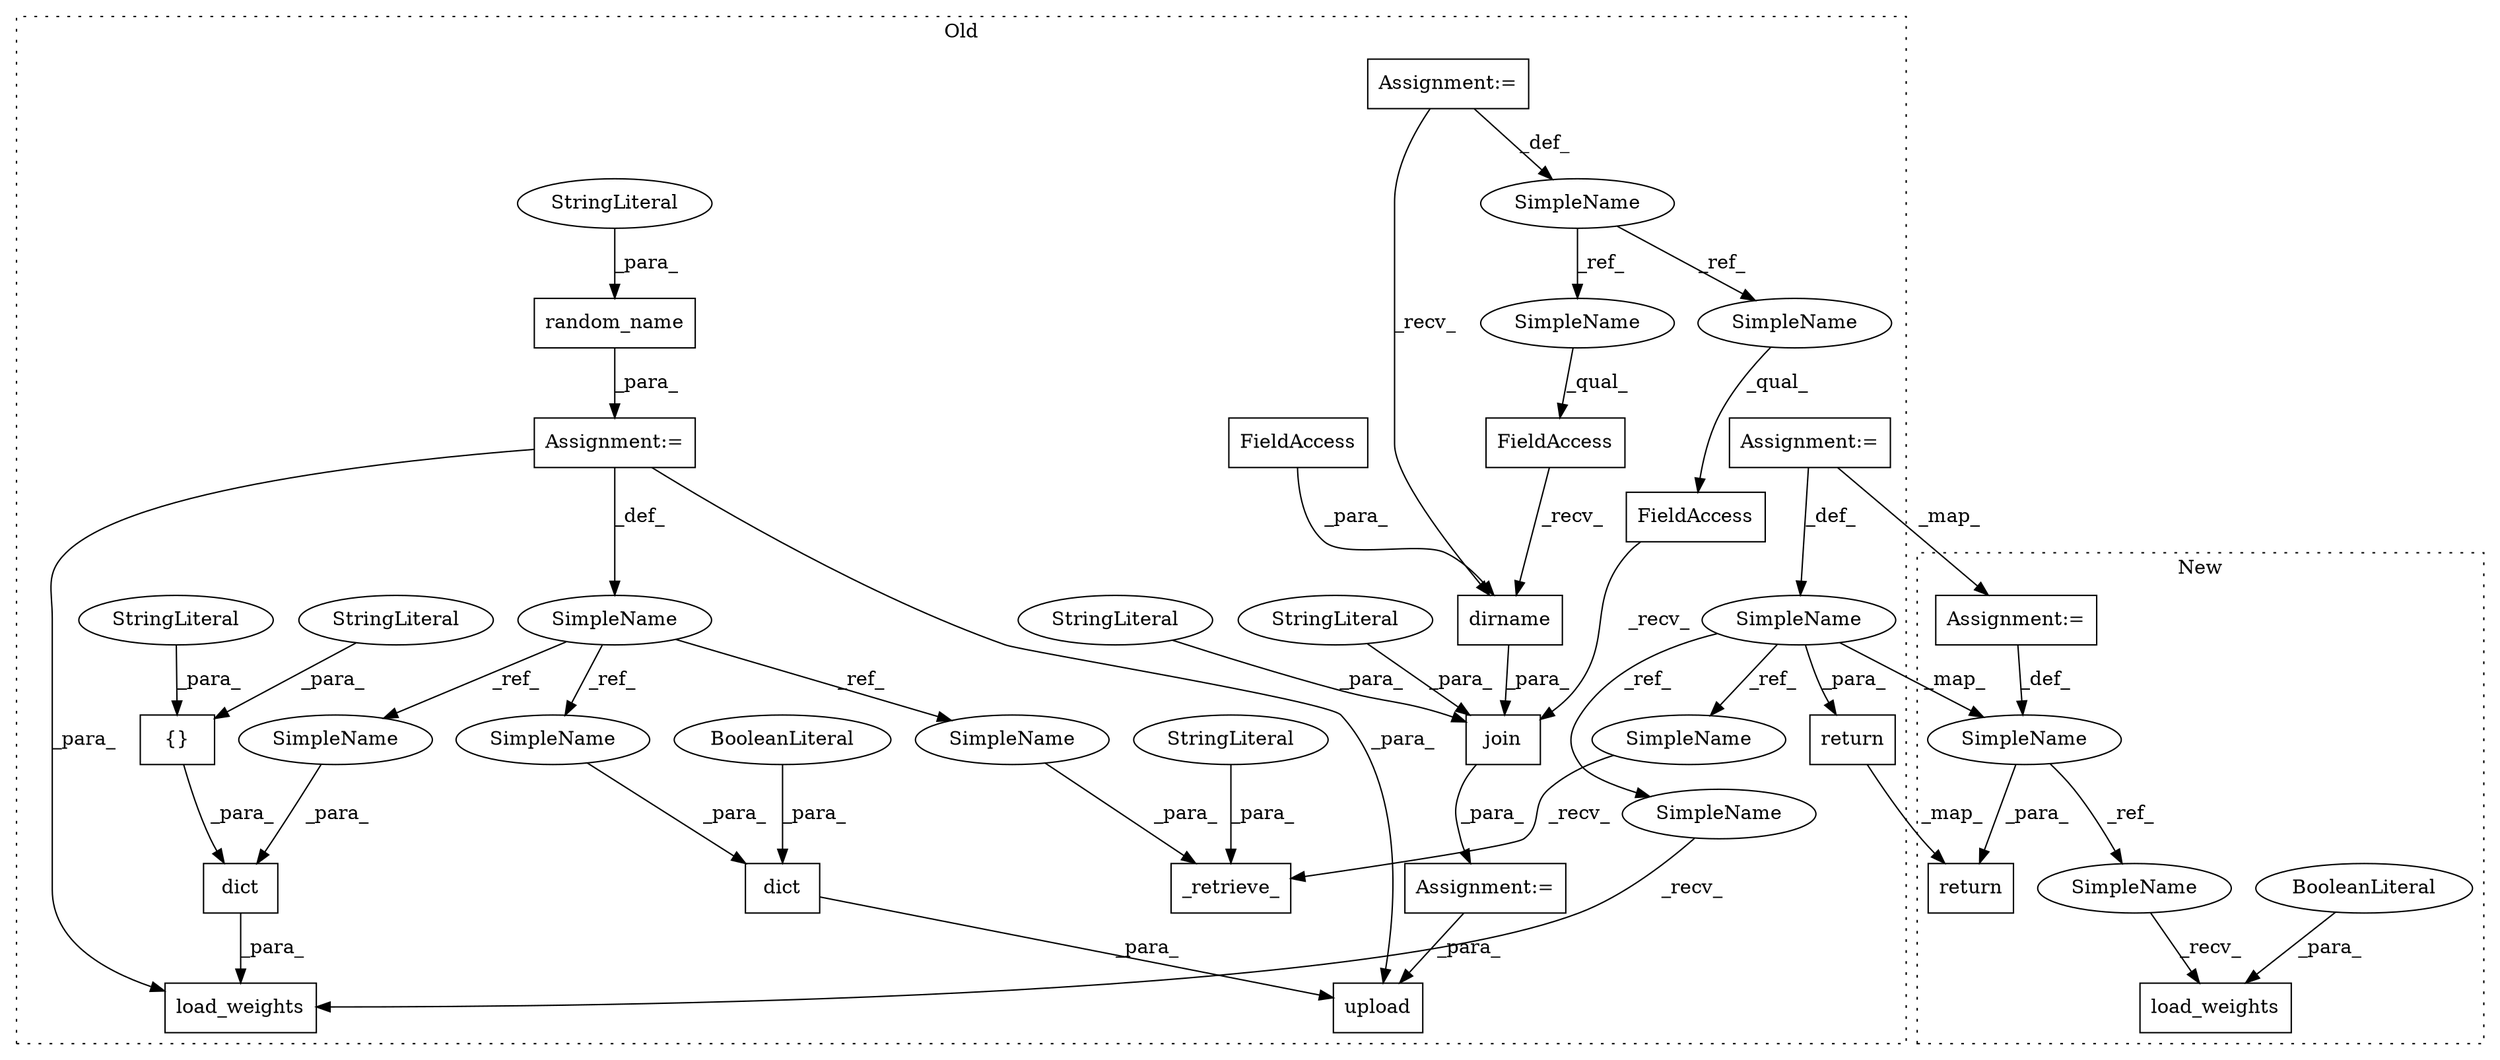 digraph G {
subgraph cluster0 {
1 [label="{}" a="4" s="42684,42702" l="1,1" shape="box"];
4 [label="dict" a="32" s="42655,42703" l="5,1" shape="box"];
5 [label="load_weights" a="32" s="42620,42704" l="13,1" shape="box"];
7 [label="SimpleName" a="42" s="42373" l="5" shape="ellipse"];
9 [label="return" a="41" s="42772" l="7" shape="box"];
10 [label="_retrieve_" a="32" s="42721,42761" l="11,1" shape="box"];
11 [label="SimpleName" a="42" s="42416" l="11" shape="ellipse"];
12 [label="dict" a="32" s="42570,42591" l="5,1" shape="box"];
13 [label="upload" a="32" s="42563,42603" l="7,1" shape="box"];
14 [label="BooleanLiteral" a="9" s="42575" l="4" shape="ellipse"];
15 [label="join" a="32" s="42477,42547" l="5,1" shape="box"];
16 [label="FieldAccess" a="22" s="42469" l="7" shape="box"];
17 [label="SimpleName" a="42" s="39656" l="2" shape="ellipse"];
18 [label="FieldAccess" a="22" s="42482" l="7" shape="box"];
19 [label="StringLiteral" a="45" s="42522" l="25" shape="ellipse"];
20 [label="StringLiteral" a="45" s="42732" l="17" shape="ellipse"];
21 [label="StringLiteral" a="45" s="42685" l="7" shape="ellipse"];
22 [label="Assignment:=" a="7" s="42468" l="1" shape="box"];
23 [label="StringLiteral" a="45" s="42508" l="13" shape="ellipse"];
24 [label="random_name" a="32" s="42428,42447" l="12,1" shape="box"];
25 [label="StringLiteral" a="45" s="42693" l="9" shape="ellipse"];
26 [label="StringLiteral" a="45" s="42440" l="7" shape="ellipse"];
27 [label="Assignment:=" a="7" s="39656" l="2" shape="box"];
28 [label="Assignment:=" a="7" s="42427" l="1" shape="box"];
29 [label="dirname" a="32" s="42490,42506" l="8,1" shape="box"];
30 [label="FieldAccess" a="22" s="42498" l="8" shape="box"];
31 [label="Assignment:=" a="7" s="42378" l="1" shape="box"];
33 [label="SimpleName" a="42" s="42750" l="11" shape="ellipse"];
34 [label="SimpleName" a="42" s="42580" l="11" shape="ellipse"];
35 [label="SimpleName" a="42" s="42660" l="11" shape="ellipse"];
37 [label="SimpleName" a="42" s="42614" l="5" shape="ellipse"];
38 [label="SimpleName" a="42" s="42715" l="5" shape="ellipse"];
39 [label="SimpleName" a="42" s="42482" l="2" shape="ellipse"];
40 [label="SimpleName" a="42" s="42469" l="2" shape="ellipse"];
label = "Old";
style="dotted";
}
subgraph cluster1 {
2 [label="load_weights" a="32" s="36983,37025" l="13,1" shape="box"];
3 [label="BooleanLiteral" a="9" s="37021" l="4" shape="ellipse"];
6 [label="SimpleName" a="42" s="36934" l="5" shape="ellipse"];
8 [label="return" a="41" s="37036" l="7" shape="box"];
32 [label="Assignment:=" a="7" s="36939" l="1" shape="box"];
36 [label="SimpleName" a="42" s="36977" l="5" shape="ellipse"];
label = "New";
style="dotted";
}
1 -> 4 [label="_para_"];
3 -> 2 [label="_para_"];
4 -> 5 [label="_para_"];
6 -> 36 [label="_ref_"];
6 -> 8 [label="_para_"];
7 -> 6 [label="_map_"];
7 -> 9 [label="_para_"];
7 -> 38 [label="_ref_"];
7 -> 37 [label="_ref_"];
9 -> 8 [label="_map_"];
11 -> 33 [label="_ref_"];
11 -> 34 [label="_ref_"];
11 -> 35 [label="_ref_"];
12 -> 13 [label="_para_"];
14 -> 12 [label="_para_"];
15 -> 22 [label="_para_"];
16 -> 15 [label="_recv_"];
17 -> 40 [label="_ref_"];
17 -> 39 [label="_ref_"];
18 -> 29 [label="_recv_"];
19 -> 15 [label="_para_"];
20 -> 10 [label="_para_"];
21 -> 1 [label="_para_"];
22 -> 13 [label="_para_"];
23 -> 15 [label="_para_"];
24 -> 28 [label="_para_"];
25 -> 1 [label="_para_"];
26 -> 24 [label="_para_"];
27 -> 29 [label="_recv_"];
27 -> 17 [label="_def_"];
28 -> 11 [label="_def_"];
28 -> 5 [label="_para_"];
28 -> 13 [label="_para_"];
29 -> 15 [label="_para_"];
30 -> 29 [label="_para_"];
31 -> 32 [label="_map_"];
31 -> 7 [label="_def_"];
32 -> 6 [label="_def_"];
33 -> 10 [label="_para_"];
34 -> 12 [label="_para_"];
35 -> 4 [label="_para_"];
36 -> 2 [label="_recv_"];
37 -> 5 [label="_recv_"];
38 -> 10 [label="_recv_"];
39 -> 18 [label="_qual_"];
40 -> 16 [label="_qual_"];
}